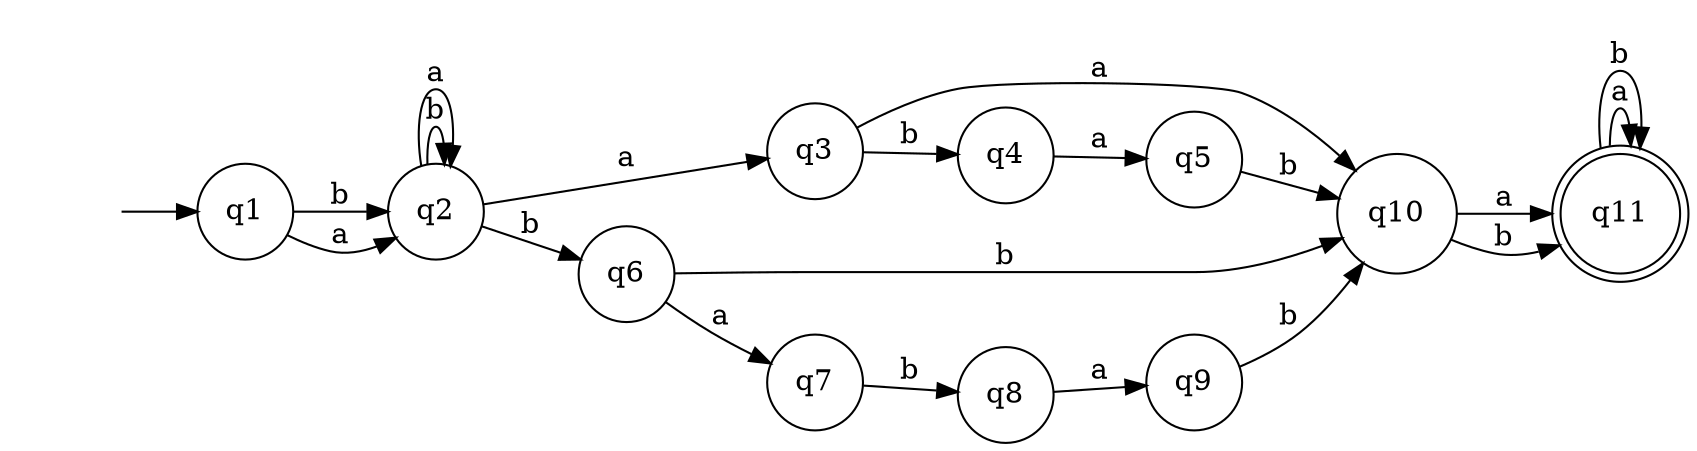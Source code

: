 digraph G {
  rankdir = LR;
  node [shape = doublecircle]; q11;
  node [shape = circle];
  q1 -> q2 [label = "b"];
  q1 -> q2 [label = "a"];
  q2 -> q2 [label = "b"];
  q2 -> q2 [label = "a"];
  q2 -> q3 [label = "a"];
  q3 -> q10 [label = "a"];
  q3 -> q4 [label = "b"];
  q4 -> q5 [label = "a"];
  q5 -> q10 [label = "b"];
  q2 -> q6 [label = "b"];
  q6 -> q10 [label = "b"];
  q6 -> q7 [label = "a"];
  q7 -> q8 [label = "b"];
  q8 -> q9 [label = "a"];
  q9 -> q10 [label = "b"];
  q10 -> q11 [label = "a"];
  q10 -> q11 [label = "b"];
  q11 -> q11 [label = "a"];
  q11 -> q11 [label = "b"];

  node [shape = none, label = ""] 0;
  0 -> q1;
}


